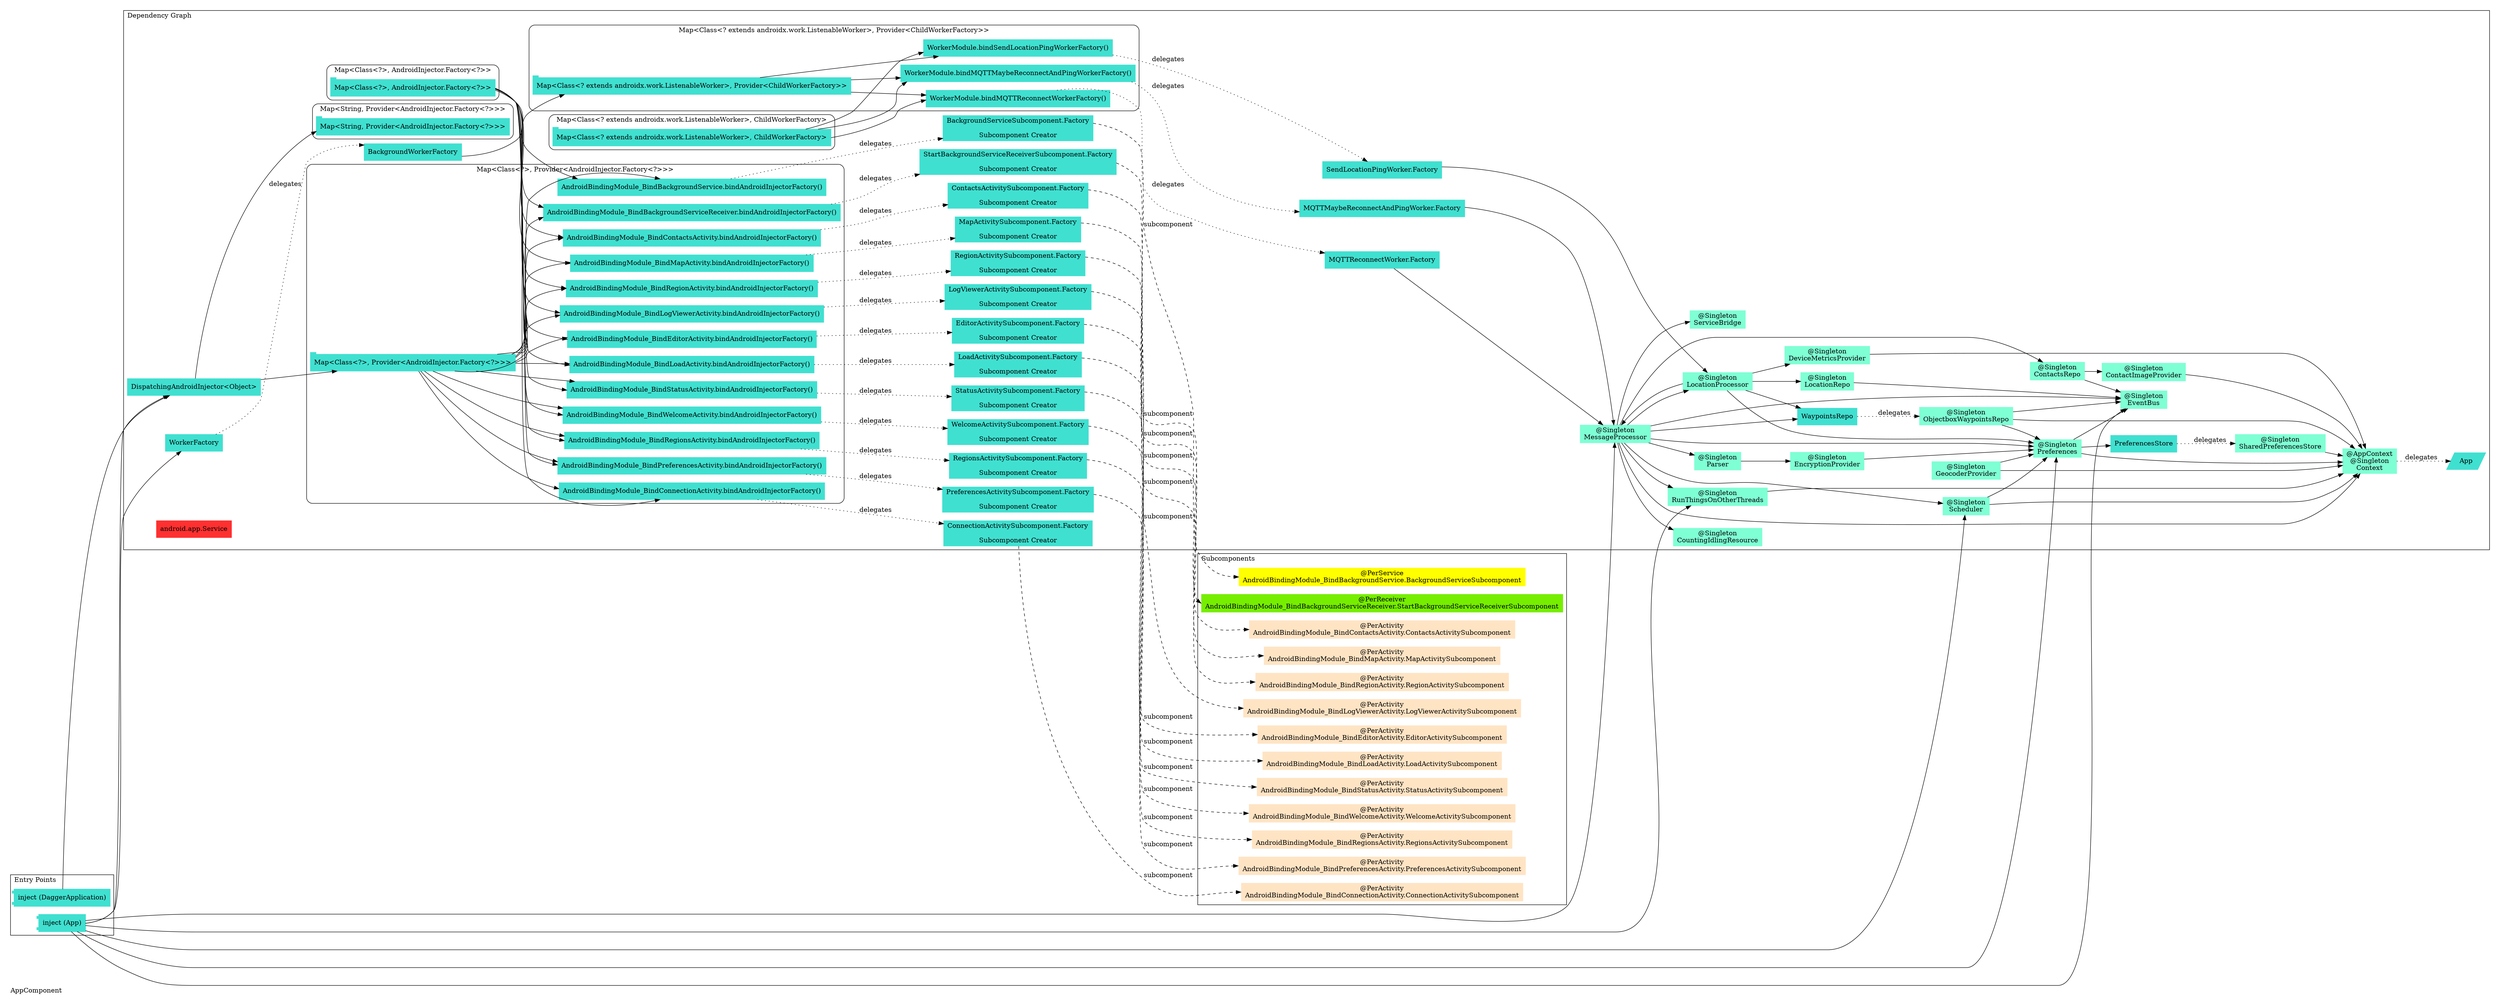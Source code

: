 digraph "org.owntracks.android.injection.components.AppComponent" {
  graph [rankdir="LR", labeljust="l", label="AppComponent", pad="0.2", compound="true"]
  node [shape="rectangle", style="filled", color="turquoise"]
  subgraph "cluster_Entry Points" {
    graph [labeljust="l", label="Entry Points"]
    node [shape="component", penwidth="2"]
    "c98b7011-181b-4b30-89c9-69c6d827ca97" [label="inject (DaggerApplication)", color="turquoise", shape="component"]
    "aad21a4a-1b6e-40b7-a9e8-30e2c4f502e3" [label="inject (App)", color="turquoise", shape="component"]
  }
  subgraph "cluster_Dependency Graph" {
    graph [labeljust="l", label="Dependency Graph"]
    "717a58e8-ed80-4d94-8b85-f9e0940a5eeb" [label="DispatchingAndroidInjector<Object>", color="turquoise"]
    "8c663e45-addf-49a9-af78-b6c3567c7ea9" [label="@Singleton\nPreferences", color="aquamarine"]
    "7f1e0724-6986-44ac-8d22-61dafe8b58c9" [label="@Singleton\nRunThingsOnOtherThreads", color="aquamarine"]
    "b5640dd3-1513-43f3-a800-39987e5097a0" [label="@Singleton\nMessageProcessor", color="aquamarine"]
    "64ebc4d3-e089-44f7-8a42-52b7bac20da5" [label="@Singleton\nEventBus", color="aquamarine"]
    "241c55b3-6d70-469f-b6b2-c7a59f3c00fc" [label="WorkerFactory", color="turquoise"]
    "f7deb9fa-0516-4beb-89d7-c841a7040e3d" [label="@Singleton\nScheduler", color="aquamarine"]
    "9192a2d4-689b-49d5-8f47-dcd2118db20e" [label="AndroidBindingModule_BindContactsActivity.bindAndroidInjectorFactory()", color="turquoise"]
    "ae4e2832-27c5-4ce2-93e5-2f5cfc59a85f" [label="AndroidBindingModule_BindMapActivity.bindAndroidInjectorFactory()", color="turquoise"]
    "fd01e2bc-0d99-403b-9744-ff3d856e04b7" [label="AndroidBindingModule_BindPreferencesActivity.bindAndroidInjectorFactory()", color="turquoise"]
    "ad81471c-860a-41cf-aae9-6fe86150a086" [label="AndroidBindingModule_BindConnectionActivity.bindAndroidInjectorFactory()", color="turquoise"]
    "1c32df64-3000-48fb-91ec-6514abce378d" [label="AndroidBindingModule_BindLogViewerActivity.bindAndroidInjectorFactory()", color="turquoise"]
    "9f048178-f1c5-4c17-a633-25339fe8a3ef" [label="AndroidBindingModule_BindEditorActivity.bindAndroidInjectorFactory()", color="turquoise"]
    "fae347f5-a785-4cea-ad10-299dea15f1fd" [label="AndroidBindingModule_BindLoadActivity.bindAndroidInjectorFactory()", color="turquoise"]
    "80f547fd-f888-445a-8ab2-4299a315d392" [label="AndroidBindingModule_BindStatusActivity.bindAndroidInjectorFactory()", color="turquoise"]
    "efbd1299-afca-429b-ad1f-b7df169d6f44" [label="AndroidBindingModule_BindWelcomeActivity.bindAndroidInjectorFactory()", color="turquoise"]
    "de9db2d3-fd5a-4795-bfa3-e712d178b980" [label="AndroidBindingModule_BindRegionsActivity.bindAndroidInjectorFactory()", color="turquoise"]
    "5c853538-c169-45a8-819b-1d2afe04ae22" [label="AndroidBindingModule_BindRegionActivity.bindAndroidInjectorFactory()", color="turquoise"]
    "9f063f36-b46b-4c2e-8a66-fe77ef13cb2c" [label="AndroidBindingModule_BindBackgroundService.bindAndroidInjectorFactory()", color="turquoise"]
    "0b80fa79-706b-49fa-8e5b-a555ac8ac3e0" [label="AndroidBindingModule_BindBackgroundServiceReceiver.bindAndroidInjectorFactory()", color="turquoise"]
    "45bd8996-89fe-42fe-99c5-5124922327c0" [label="ContactsActivitySubcomponent.Factory\n\nSubcomponent Creator", color="turquoise"]
    "20d9f8d2-827c-4454-9f52-d2aed80f648a" [label="MapActivitySubcomponent.Factory\n\nSubcomponent Creator", color="turquoise"]
    "8f365230-4226-4d9c-abf7-02fcdf2c3985" [label="PreferencesActivitySubcomponent.Factory\n\nSubcomponent Creator", color="turquoise"]
    "7a7d539e-9f96-4e26-bd99-08f6f6e72c0f" [label="ConnectionActivitySubcomponent.Factory\n\nSubcomponent Creator", color="turquoise"]
    "2db0fd3c-9751-4778-b8fc-aac57aee93bd" [label="LogViewerActivitySubcomponent.Factory\n\nSubcomponent Creator", color="turquoise"]
    "dc47bab9-6e1e-400c-9c63-6b8fffc257e8" [label="EditorActivitySubcomponent.Factory\n\nSubcomponent Creator", color="turquoise"]
    "84e5209c-271b-46b3-b3b1-e43bc55fe5be" [label="LoadActivitySubcomponent.Factory\n\nSubcomponent Creator", color="turquoise"]
    "f6d6210e-e56f-4007-8eba-3ed7ca12a28e" [label="StatusActivitySubcomponent.Factory\n\nSubcomponent Creator", color="turquoise"]
    "010e152b-7f0a-4e8c-989e-17691dc551b7" [label="WelcomeActivitySubcomponent.Factory\n\nSubcomponent Creator", color="turquoise"]
    "0c7e0e3c-23f2-4d6b-b90f-1685a54d2704" [label="RegionsActivitySubcomponent.Factory\n\nSubcomponent Creator", color="turquoise"]
    "fe0c1235-7961-4948-8d89-384da3f6abf8" [label="RegionActivitySubcomponent.Factory\n\nSubcomponent Creator", color="turquoise"]
    "4ce6325f-8e8e-4b29-820e-0441a837feb9" [label="BackgroundServiceSubcomponent.Factory\n\nSubcomponent Creator", color="turquoise"]
    "7d18401c-7820-4109-b6b3-fdada0ce2384" [label="StartBackgroundServiceReceiverSubcomponent.Factory\n\nSubcomponent Creator", color="turquoise"]
    "7021a96c-939f-402a-9e01-de49d5d1e24d" [label="@AppContext\n@Singleton\nContext", color="aquamarine"]
    "7bfe412c-4951-427f-8ced-897dfd602a64" [label="PreferencesStore", color="turquoise"]
    "2a2a21e6-fde5-4e8e-b5f6-1707c3da6754" [label="App", color="turquoise", shape="parallelogram"]
    "07de06fc-8e00-4a67-b79a-143089c52313" [label="@Singleton\nSharedPreferencesStore", color="aquamarine"]
    "b888e3a5-d9d1-4eb8-b91b-7acea25c3ae0" [label="@Singleton\nContactsRepo", color="aquamarine"]
    "f0800bd4-723c-4d6f-86c3-e54fd65954ff" [label="WaypointsRepo", color="turquoise"]
    "4e72779e-b6a5-4960-a6ee-d2f195584c4e" [label="@Singleton\nParser", color="aquamarine"]
    "19ef1784-4c5d-4ada-a852-621f34a52052" [label="@Singleton\nServiceBridge", color="aquamarine"]
    "f10b4afd-ca51-4664-bc41-e339736fb8e8" [label="@Singleton\nLocationProcessor", color="aquamarine"]
    "67a1c100-01f5-4313-8377-ee3f073fb953" [label="@Singleton\nCountingIdlingResource", color="aquamarine"]
    "506227ad-215e-4d8c-bc94-d6c2024461fc" [label="@Singleton\nContactImageProvider", color="aquamarine"]
    "7c48a0f1-6b69-4d69-918f-aba2f816202c" [label="@Singleton\nObjectboxWaypointsRepo", color="aquamarine"]
    "0f7ec252-ce31-414e-aeb5-6243fb884ef8" [label="@Singleton\nEncryptionProvider", color="aquamarine"]
    "2edd7505-80f5-4b9b-85f9-dc02b995837a" [label="@Singleton\nLocationRepo", color="aquamarine"]
    "1ef9e381-b43c-464d-866e-db4b2cd601d1" [label="@Singleton\nDeviceMetricsProvider", color="aquamarine"]
    "0b3eedda-910e-494f-b1c4-9be8787fd0d5" [label="BackgroundWorkerFactory", color="turquoise"]
    "d03eda7a-cdf7-449c-8a2b-916e767945dc" [label="WorkerModule.bindMQTTMaybeReconnectAndPingWorkerFactory()", color="turquoise"]
    "d51aa6bd-7f5d-4b29-b711-c5bf2b0b0c9f" [label="WorkerModule.bindMQTTReconnectWorkerFactory()", color="turquoise"]
    "b163c278-9dc1-4f75-807a-39ec4a6d1141" [label="WorkerModule.bindSendLocationPingWorkerFactory()", color="turquoise"]
    "c0a9da25-00aa-494a-a86c-6d9db660ced3" [label="MQTTMaybeReconnectAndPingWorker.Factory", color="turquoise"]
    "f26b8217-e4a5-4fa6-8ec6-ff862169ffc8" [label="MQTTReconnectWorker.Factory", color="turquoise"]
    "05cd4e30-7628-4bfc-8498-96c21e5912db" [label="SendLocationPingWorker.Factory", color="turquoise"]
    "2e7cd3b3-18ce-40f1-8850-1ff9f6ffbf88" [label="@Singleton\nGeocoderProvider", color="aquamarine"]
    "df89b90b-4238-4875-9eea-021bd303f703" [label="android.app.Service", color="firebrick1"]
    subgraph "cluster_Map<Class<?>, Provider<AndroidInjector.Factory<?>>>" {
      graph [label="Map<Class<?>, Provider<AndroidInjector.Factory<?>>>", labeljust="c", style="rounded", color="black"]
      "bd6da598-2ecb-459c-9bf8-b47bb799a83f" [label="Map<Class<?>, Provider<AndroidInjector.Factory<?>>>", color="turquoise", shape="tab"]
      "ae4e2832-27c5-4ce2-93e5-2f5cfc59a85f" [label="AndroidBindingModule_BindMapActivity.bindAndroidInjectorFactory()", color="turquoise"]
      "efbd1299-afca-429b-ad1f-b7df169d6f44" [label="AndroidBindingModule_BindWelcomeActivity.bindAndroidInjectorFactory()", color="turquoise"]
      "5c853538-c169-45a8-819b-1d2afe04ae22" [label="AndroidBindingModule_BindRegionActivity.bindAndroidInjectorFactory()", color="turquoise"]
      "1c32df64-3000-48fb-91ec-6514abce378d" [label="AndroidBindingModule_BindLogViewerActivity.bindAndroidInjectorFactory()", color="turquoise"]
      "80f547fd-f888-445a-8ab2-4299a315d392" [label="AndroidBindingModule_BindStatusActivity.bindAndroidInjectorFactory()", color="turquoise"]
      "fae347f5-a785-4cea-ad10-299dea15f1fd" [label="AndroidBindingModule_BindLoadActivity.bindAndroidInjectorFactory()", color="turquoise"]
      "de9db2d3-fd5a-4795-bfa3-e712d178b980" [label="AndroidBindingModule_BindRegionsActivity.bindAndroidInjectorFactory()", color="turquoise"]
      "9f063f36-b46b-4c2e-8a66-fe77ef13cb2c" [label="AndroidBindingModule_BindBackgroundService.bindAndroidInjectorFactory()", color="turquoise"]
      "0b80fa79-706b-49fa-8e5b-a555ac8ac3e0" [label="AndroidBindingModule_BindBackgroundServiceReceiver.bindAndroidInjectorFactory()", color="turquoise"]
      "9f048178-f1c5-4c17-a633-25339fe8a3ef" [label="AndroidBindingModule_BindEditorActivity.bindAndroidInjectorFactory()", color="turquoise"]
      "ad81471c-860a-41cf-aae9-6fe86150a086" [label="AndroidBindingModule_BindConnectionActivity.bindAndroidInjectorFactory()", color="turquoise"]
      "fd01e2bc-0d99-403b-9744-ff3d856e04b7" [label="AndroidBindingModule_BindPreferencesActivity.bindAndroidInjectorFactory()", color="turquoise"]
      "9192a2d4-689b-49d5-8f47-dcd2118db20e" [label="AndroidBindingModule_BindContactsActivity.bindAndroidInjectorFactory()", color="turquoise"]
    }
    subgraph "cluster_Map<String, Provider<AndroidInjector.Factory<?>>>" {
      graph [label="Map<String, Provider<AndroidInjector.Factory<?>>>", labeljust="c", style="rounded", color="black"]
      "e9ec1083-ecca-4297-ae78-c893d2b65a62" [label="Map<String, Provider<AndroidInjector.Factory<?>>>", color="turquoise", shape="tab"]
    }
    subgraph "cluster_Map<Class<? extends androidx.work.ListenableWorker>, Provider<ChildWorkerFactory>>" {
      graph [label="Map<Class<? extends androidx.work.ListenableWorker>, Provider<ChildWorkerFactory>>", labeljust="c", style="rounded", color="black"]
      "4fc3bab8-910d-4514-8275-96fa04dde5e6" [label="Map<Class<? extends androidx.work.ListenableWorker>, Provider<ChildWorkerFactory>>", color="turquoise", shape="tab"]
      "d03eda7a-cdf7-449c-8a2b-916e767945dc" [label="WorkerModule.bindMQTTMaybeReconnectAndPingWorkerFactory()", color="turquoise"]
      "d51aa6bd-7f5d-4b29-b711-c5bf2b0b0c9f" [label="WorkerModule.bindMQTTReconnectWorkerFactory()", color="turquoise"]
      "b163c278-9dc1-4f75-807a-39ec4a6d1141" [label="WorkerModule.bindSendLocationPingWorkerFactory()", color="turquoise"]
    }
    subgraph "cluster_Map<Class<?>, AndroidInjector.Factory<?>>" {
      graph [label="Map<Class<?>, AndroidInjector.Factory<?>>", labeljust="c", style="rounded", color="black"]
      "7e503db6-1efb-4375-9859-7582e12e6bb2" [label="Map<Class<?>, AndroidInjector.Factory<?>>", color="turquoise", shape="tab"]
      "ae4e2832-27c5-4ce2-93e5-2f5cfc59a85f" [label="AndroidBindingModule_BindMapActivity.bindAndroidInjectorFactory()", color="turquoise"]
      "efbd1299-afca-429b-ad1f-b7df169d6f44" [label="AndroidBindingModule_BindWelcomeActivity.bindAndroidInjectorFactory()", color="turquoise"]
      "5c853538-c169-45a8-819b-1d2afe04ae22" [label="AndroidBindingModule_BindRegionActivity.bindAndroidInjectorFactory()", color="turquoise"]
      "1c32df64-3000-48fb-91ec-6514abce378d" [label="AndroidBindingModule_BindLogViewerActivity.bindAndroidInjectorFactory()", color="turquoise"]
      "80f547fd-f888-445a-8ab2-4299a315d392" [label="AndroidBindingModule_BindStatusActivity.bindAndroidInjectorFactory()", color="turquoise"]
      "fae347f5-a785-4cea-ad10-299dea15f1fd" [label="AndroidBindingModule_BindLoadActivity.bindAndroidInjectorFactory()", color="turquoise"]
      "9f063f36-b46b-4c2e-8a66-fe77ef13cb2c" [label="AndroidBindingModule_BindBackgroundService.bindAndroidInjectorFactory()", color="turquoise"]
      "de9db2d3-fd5a-4795-bfa3-e712d178b980" [label="AndroidBindingModule_BindRegionsActivity.bindAndroidInjectorFactory()", color="turquoise"]
      "0b80fa79-706b-49fa-8e5b-a555ac8ac3e0" [label="AndroidBindingModule_BindBackgroundServiceReceiver.bindAndroidInjectorFactory()", color="turquoise"]
      "9f048178-f1c5-4c17-a633-25339fe8a3ef" [label="AndroidBindingModule_BindEditorActivity.bindAndroidInjectorFactory()", color="turquoise"]
      "ad81471c-860a-41cf-aae9-6fe86150a086" [label="AndroidBindingModule_BindConnectionActivity.bindAndroidInjectorFactory()", color="turquoise"]
      "fd01e2bc-0d99-403b-9744-ff3d856e04b7" [label="AndroidBindingModule_BindPreferencesActivity.bindAndroidInjectorFactory()", color="turquoise"]
      "9192a2d4-689b-49d5-8f47-dcd2118db20e" [label="AndroidBindingModule_BindContactsActivity.bindAndroidInjectorFactory()", color="turquoise"]
    }
    subgraph "cluster_Map<Class<? extends androidx.work.ListenableWorker>, ChildWorkerFactory>" {
      graph [label="Map<Class<? extends androidx.work.ListenableWorker>, ChildWorkerFactory>", labeljust="c", style="rounded", color="black"]
      "71603a53-e838-49eb-bcc9-ccfb7a67ac22" [label="Map<Class<? extends androidx.work.ListenableWorker>, ChildWorkerFactory>", color="turquoise", shape="tab"]
      "d03eda7a-cdf7-449c-8a2b-916e767945dc" [label="WorkerModule.bindMQTTMaybeReconnectAndPingWorkerFactory()", color="turquoise"]
      "d51aa6bd-7f5d-4b29-b711-c5bf2b0b0c9f" [label="WorkerModule.bindMQTTReconnectWorkerFactory()", color="turquoise"]
      "b163c278-9dc1-4f75-807a-39ec4a6d1141" [label="WorkerModule.bindSendLocationPingWorkerFactory()", color="turquoise"]
    }
  }
  subgraph "cluster_Subcomponents" {
    graph [labeljust="l", shape="folder", label="Subcomponents"]
    "52a1d81c-f73a-478b-90fc-659983fb7aea" [label="@PerActivity\nAndroidBindingModule_BindContactsActivity.ContactsActivitySubcomponent", href="full_org.owntracks.android.injection.modules.AndroidBindingModule_BindContactsActivity.ContactsActivitySubcomponent.svg", color="bisque"]
    "76464d39-f26a-4219-81bc-1454b6fc2ccd" [label="@PerActivity\nAndroidBindingModule_BindMapActivity.MapActivitySubcomponent", href="full_org.owntracks.android.injection.modules.AndroidBindingModule_BindMapActivity.MapActivitySubcomponent.svg", color="bisque"]
    "f94bb2fc-9b5e-42fa-8bbd-173042045914" [label="@PerActivity\nAndroidBindingModule_BindPreferencesActivity.PreferencesActivitySubcomponent", href="full_org.owntracks.android.injection.modules.AndroidBindingModule_BindPreferencesActivity.PreferencesActivitySubcomponent.svg", color="bisque"]
    "0301b155-5ebc-4043-b659-4b2b622ae0a2" [label="@PerActivity\nAndroidBindingModule_BindConnectionActivity.ConnectionActivitySubcomponent", href="full_org.owntracks.android.injection.modules.AndroidBindingModule_BindConnectionActivity.ConnectionActivitySubcomponent.svg", color="bisque"]
    "fe728d99-e8b7-4960-9dc1-fd3899b045b4" [label="@PerActivity\nAndroidBindingModule_BindLogViewerActivity.LogViewerActivitySubcomponent", href="full_org.owntracks.android.injection.modules.AndroidBindingModule_BindLogViewerActivity.LogViewerActivitySubcomponent.svg", color="bisque"]
    "844dc89c-638f-4912-bd62-7e26dde2cd9c" [label="@PerActivity\nAndroidBindingModule_BindEditorActivity.EditorActivitySubcomponent", href="full_org.owntracks.android.injection.modules.AndroidBindingModule_BindEditorActivity.EditorActivitySubcomponent.svg", color="bisque"]
    "93c421ad-5991-45fe-85e9-f841b4d9bd06" [label="@PerActivity\nAndroidBindingModule_BindLoadActivity.LoadActivitySubcomponent", href="full_org.owntracks.android.injection.modules.AndroidBindingModule_BindLoadActivity.LoadActivitySubcomponent.svg", color="bisque"]
    "1960a386-2496-48da-a724-c2ef703e9531" [label="@PerActivity\nAndroidBindingModule_BindStatusActivity.StatusActivitySubcomponent", href="full_org.owntracks.android.injection.modules.AndroidBindingModule_BindStatusActivity.StatusActivitySubcomponent.svg", color="bisque"]
    "8a110b89-46bd-434e-a059-23873d2e690f" [label="@PerActivity\nAndroidBindingModule_BindWelcomeActivity.WelcomeActivitySubcomponent", href="full_org.owntracks.android.injection.modules.AndroidBindingModule_BindWelcomeActivity.WelcomeActivitySubcomponent.svg", color="bisque"]
    "0ab7f067-eeae-4102-8df9-bfafee067724" [label="@PerActivity\nAndroidBindingModule_BindRegionsActivity.RegionsActivitySubcomponent", href="full_org.owntracks.android.injection.modules.AndroidBindingModule_BindRegionsActivity.RegionsActivitySubcomponent.svg", color="bisque"]
    "cdd39fd4-b025-48e3-aca9-bf0cdf2bd02a" [label="@PerActivity\nAndroidBindingModule_BindRegionActivity.RegionActivitySubcomponent", href="full_org.owntracks.android.injection.modules.AndroidBindingModule_BindRegionActivity.RegionActivitySubcomponent.svg", color="bisque"]
    "f2182236-14dd-41ee-a046-515277d5ce70" [label="@PerService\nAndroidBindingModule_BindBackgroundService.BackgroundServiceSubcomponent", href="full_org.owntracks.android.injection.modules.AndroidBindingModule_BindBackgroundService.BackgroundServiceSubcomponent.svg", color="yellow1"]
    "589866ec-4aef-4ebc-9932-0d1c3c14c1b9" [label="@PerReceiver\nAndroidBindingModule_BindBackgroundServiceReceiver.StartBackgroundServiceReceiverSubcomponent", href="full_org.owntracks.android.injection.modules.AndroidBindingModule_BindBackgroundServiceReceiver.StartBackgroundServiceReceiverSubcomponent.svg", color="chartreuse2"]
  }
  "c98b7011-181b-4b30-89c9-69c6d827ca97" -> "717a58e8-ed80-4d94-8b85-f9e0940a5eeb"
  "aad21a4a-1b6e-40b7-a9e8-30e2c4f502e3" -> "64ebc4d3-e089-44f7-8a42-52b7bac20da5"
  "aad21a4a-1b6e-40b7-a9e8-30e2c4f502e3" -> "f7deb9fa-0516-4beb-89d7-c841a7040e3d"
  "aad21a4a-1b6e-40b7-a9e8-30e2c4f502e3" -> "7f1e0724-6986-44ac-8d22-61dafe8b58c9"
  "aad21a4a-1b6e-40b7-a9e8-30e2c4f502e3" -> "b5640dd3-1513-43f3-a800-39987e5097a0"
  "aad21a4a-1b6e-40b7-a9e8-30e2c4f502e3" -> "717a58e8-ed80-4d94-8b85-f9e0940a5eeb"
  "aad21a4a-1b6e-40b7-a9e8-30e2c4f502e3" -> "241c55b3-6d70-469f-b6b2-c7a59f3c00fc"
  "aad21a4a-1b6e-40b7-a9e8-30e2c4f502e3" -> "8c663e45-addf-49a9-af78-b6c3567c7ea9"
  "717a58e8-ed80-4d94-8b85-f9e0940a5eeb" -> "bd6da598-2ecb-459c-9bf8-b47bb799a83f"
  "717a58e8-ed80-4d94-8b85-f9e0940a5eeb" -> "e9ec1083-ecca-4297-ae78-c893d2b65a62"
  "0f7ec252-ce31-414e-aeb5-6243fb884ef8" -> "8c663e45-addf-49a9-af78-b6c3567c7ea9"
  "b5640dd3-1513-43f3-a800-39987e5097a0" -> "8c663e45-addf-49a9-af78-b6c3567c7ea9"
  "2e7cd3b3-18ce-40f1-8850-1ff9f6ffbf88" -> "8c663e45-addf-49a9-af78-b6c3567c7ea9"
  "f10b4afd-ca51-4664-bc41-e339736fb8e8" -> "8c663e45-addf-49a9-af78-b6c3567c7ea9"
  "f7deb9fa-0516-4beb-89d7-c841a7040e3d" -> "8c663e45-addf-49a9-af78-b6c3567c7ea9"
  "7c48a0f1-6b69-4d69-918f-aba2f816202c" -> "8c663e45-addf-49a9-af78-b6c3567c7ea9"
  "8c663e45-addf-49a9-af78-b6c3567c7ea9" -> "7021a96c-939f-402a-9e01-de49d5d1e24d"
  "8c663e45-addf-49a9-af78-b6c3567c7ea9" -> "64ebc4d3-e089-44f7-8a42-52b7bac20da5"
  "8c663e45-addf-49a9-af78-b6c3567c7ea9" -> "7bfe412c-4951-427f-8ced-897dfd602a64"
  "b5640dd3-1513-43f3-a800-39987e5097a0" -> "7f1e0724-6986-44ac-8d22-61dafe8b58c9"
  "7f1e0724-6986-44ac-8d22-61dafe8b58c9" -> "7021a96c-939f-402a-9e01-de49d5d1e24d"
  "f10b4afd-ca51-4664-bc41-e339736fb8e8" -> "b5640dd3-1513-43f3-a800-39987e5097a0"
  "f26b8217-e4a5-4fa6-8ec6-ff862169ffc8" -> "b5640dd3-1513-43f3-a800-39987e5097a0"
  "c0a9da25-00aa-494a-a86c-6d9db660ced3" -> "b5640dd3-1513-43f3-a800-39987e5097a0"
  "b5640dd3-1513-43f3-a800-39987e5097a0" -> "7021a96c-939f-402a-9e01-de49d5d1e24d"
  "b5640dd3-1513-43f3-a800-39987e5097a0" -> "64ebc4d3-e089-44f7-8a42-52b7bac20da5"
  "b5640dd3-1513-43f3-a800-39987e5097a0" -> "b888e3a5-d9d1-4eb8-b91b-7acea25c3ae0"
  "b5640dd3-1513-43f3-a800-39987e5097a0" -> "f10b4afd-ca51-4664-bc41-e339736fb8e8"
  "b5640dd3-1513-43f3-a800-39987e5097a0" -> "67a1c100-01f5-4313-8377-ee3f073fb953"
  "b5640dd3-1513-43f3-a800-39987e5097a0" -> "f7deb9fa-0516-4beb-89d7-c841a7040e3d"
  "b5640dd3-1513-43f3-a800-39987e5097a0" -> "4e72779e-b6a5-4960-a6ee-d2f195584c4e"
  "b5640dd3-1513-43f3-a800-39987e5097a0" -> "f0800bd4-723c-4d6f-86c3-e54fd65954ff"
  "b5640dd3-1513-43f3-a800-39987e5097a0" -> "19ef1784-4c5d-4ada-a852-621f34a52052"
  "b888e3a5-d9d1-4eb8-b91b-7acea25c3ae0" -> "64ebc4d3-e089-44f7-8a42-52b7bac20da5"
  "7c48a0f1-6b69-4d69-918f-aba2f816202c" -> "64ebc4d3-e089-44f7-8a42-52b7bac20da5"
  "2edd7505-80f5-4b9b-85f9-dc02b995837a" -> "64ebc4d3-e089-44f7-8a42-52b7bac20da5"
  "241c55b3-6d70-469f-b6b2-c7a59f3c00fc" -> "0b3eedda-910e-494f-b1c4-9be8787fd0d5" [style="dotted", label="delegates"]
  "f7deb9fa-0516-4beb-89d7-c841a7040e3d" -> "7021a96c-939f-402a-9e01-de49d5d1e24d"
  "bd6da598-2ecb-459c-9bf8-b47bb799a83f" -> "fd01e2bc-0d99-403b-9744-ff3d856e04b7"
  "bd6da598-2ecb-459c-9bf8-b47bb799a83f" -> "ad81471c-860a-41cf-aae9-6fe86150a086"
  "bd6da598-2ecb-459c-9bf8-b47bb799a83f" -> "ae4e2832-27c5-4ce2-93e5-2f5cfc59a85f"
  "bd6da598-2ecb-459c-9bf8-b47bb799a83f" -> "1c32df64-3000-48fb-91ec-6514abce378d"
  "bd6da598-2ecb-459c-9bf8-b47bb799a83f" -> "80f547fd-f888-445a-8ab2-4299a315d392"
  "bd6da598-2ecb-459c-9bf8-b47bb799a83f" -> "de9db2d3-fd5a-4795-bfa3-e712d178b980"
  "bd6da598-2ecb-459c-9bf8-b47bb799a83f" -> "9f063f36-b46b-4c2e-8a66-fe77ef13cb2c"
  "bd6da598-2ecb-459c-9bf8-b47bb799a83f" -> "9192a2d4-689b-49d5-8f47-dcd2118db20e"
  "bd6da598-2ecb-459c-9bf8-b47bb799a83f" -> "efbd1299-afca-429b-ad1f-b7df169d6f44"
  "bd6da598-2ecb-459c-9bf8-b47bb799a83f" -> "9f048178-f1c5-4c17-a633-25339fe8a3ef"
  "bd6da598-2ecb-459c-9bf8-b47bb799a83f" -> "fae347f5-a785-4cea-ad10-299dea15f1fd"
  "bd6da598-2ecb-459c-9bf8-b47bb799a83f" -> "5c853538-c169-45a8-819b-1d2afe04ae22"
  "bd6da598-2ecb-459c-9bf8-b47bb799a83f" -> "0b80fa79-706b-49fa-8e5b-a555ac8ac3e0"
  "7e503db6-1efb-4375-9859-7582e12e6bb2" -> "9192a2d4-689b-49d5-8f47-dcd2118db20e"
  "9192a2d4-689b-49d5-8f47-dcd2118db20e" -> "45bd8996-89fe-42fe-99c5-5124922327c0" [style="dotted", label="delegates"]
  "7e503db6-1efb-4375-9859-7582e12e6bb2" -> "ae4e2832-27c5-4ce2-93e5-2f5cfc59a85f"
  "ae4e2832-27c5-4ce2-93e5-2f5cfc59a85f" -> "20d9f8d2-827c-4454-9f52-d2aed80f648a" [style="dotted", label="delegates"]
  "7e503db6-1efb-4375-9859-7582e12e6bb2" -> "fd01e2bc-0d99-403b-9744-ff3d856e04b7"
  "fd01e2bc-0d99-403b-9744-ff3d856e04b7" -> "8f365230-4226-4d9c-abf7-02fcdf2c3985" [style="dotted", label="delegates"]
  "7e503db6-1efb-4375-9859-7582e12e6bb2" -> "ad81471c-860a-41cf-aae9-6fe86150a086"
  "ad81471c-860a-41cf-aae9-6fe86150a086" -> "7a7d539e-9f96-4e26-bd99-08f6f6e72c0f" [style="dotted", label="delegates"]
  "7e503db6-1efb-4375-9859-7582e12e6bb2" -> "1c32df64-3000-48fb-91ec-6514abce378d"
  "1c32df64-3000-48fb-91ec-6514abce378d" -> "2db0fd3c-9751-4778-b8fc-aac57aee93bd" [style="dotted", label="delegates"]
  "7e503db6-1efb-4375-9859-7582e12e6bb2" -> "9f048178-f1c5-4c17-a633-25339fe8a3ef"
  "9f048178-f1c5-4c17-a633-25339fe8a3ef" -> "dc47bab9-6e1e-400c-9c63-6b8fffc257e8" [style="dotted", label="delegates"]
  "7e503db6-1efb-4375-9859-7582e12e6bb2" -> "fae347f5-a785-4cea-ad10-299dea15f1fd"
  "fae347f5-a785-4cea-ad10-299dea15f1fd" -> "84e5209c-271b-46b3-b3b1-e43bc55fe5be" [style="dotted", label="delegates"]
  "7e503db6-1efb-4375-9859-7582e12e6bb2" -> "80f547fd-f888-445a-8ab2-4299a315d392"
  "80f547fd-f888-445a-8ab2-4299a315d392" -> "f6d6210e-e56f-4007-8eba-3ed7ca12a28e" [style="dotted", label="delegates"]
  "7e503db6-1efb-4375-9859-7582e12e6bb2" -> "efbd1299-afca-429b-ad1f-b7df169d6f44"
  "efbd1299-afca-429b-ad1f-b7df169d6f44" -> "010e152b-7f0a-4e8c-989e-17691dc551b7" [style="dotted", label="delegates"]
  "7e503db6-1efb-4375-9859-7582e12e6bb2" -> "de9db2d3-fd5a-4795-bfa3-e712d178b980"
  "de9db2d3-fd5a-4795-bfa3-e712d178b980" -> "0c7e0e3c-23f2-4d6b-b90f-1685a54d2704" [style="dotted", label="delegates"]
  "7e503db6-1efb-4375-9859-7582e12e6bb2" -> "5c853538-c169-45a8-819b-1d2afe04ae22"
  "5c853538-c169-45a8-819b-1d2afe04ae22" -> "fe0c1235-7961-4948-8d89-384da3f6abf8" [style="dotted", label="delegates"]
  "7e503db6-1efb-4375-9859-7582e12e6bb2" -> "9f063f36-b46b-4c2e-8a66-fe77ef13cb2c"
  "9f063f36-b46b-4c2e-8a66-fe77ef13cb2c" -> "4ce6325f-8e8e-4b29-820e-0441a837feb9" [style="dotted", label="delegates"]
  "7e503db6-1efb-4375-9859-7582e12e6bb2" -> "0b80fa79-706b-49fa-8e5b-a555ac8ac3e0"
  "0b80fa79-706b-49fa-8e5b-a555ac8ac3e0" -> "7d18401c-7820-4109-b6b3-fdada0ce2384" [style="dotted", label="delegates"]
  "45bd8996-89fe-42fe-99c5-5124922327c0" -> "52a1d81c-f73a-478b-90fc-659983fb7aea" [style="dashed", label="subcomponent", headport="w"]
  "20d9f8d2-827c-4454-9f52-d2aed80f648a" -> "76464d39-f26a-4219-81bc-1454b6fc2ccd" [style="dashed", label="subcomponent", headport="w"]
  "8f365230-4226-4d9c-abf7-02fcdf2c3985" -> "f94bb2fc-9b5e-42fa-8bbd-173042045914" [style="dashed", label="subcomponent", headport="w"]
  "7a7d539e-9f96-4e26-bd99-08f6f6e72c0f" -> "0301b155-5ebc-4043-b659-4b2b622ae0a2" [style="dashed", label="subcomponent", headport="w"]
  "2db0fd3c-9751-4778-b8fc-aac57aee93bd" -> "fe728d99-e8b7-4960-9dc1-fd3899b045b4" [style="dashed", label="subcomponent", headport="w"]
  "dc47bab9-6e1e-400c-9c63-6b8fffc257e8" -> "844dc89c-638f-4912-bd62-7e26dde2cd9c" [style="dashed", label="subcomponent", headport="w"]
  "84e5209c-271b-46b3-b3b1-e43bc55fe5be" -> "93c421ad-5991-45fe-85e9-f841b4d9bd06" [style="dashed", label="subcomponent", headport="w"]
  "f6d6210e-e56f-4007-8eba-3ed7ca12a28e" -> "1960a386-2496-48da-a724-c2ef703e9531" [style="dashed", label="subcomponent", headport="w"]
  "010e152b-7f0a-4e8c-989e-17691dc551b7" -> "8a110b89-46bd-434e-a059-23873d2e690f" [style="dashed", label="subcomponent", headport="w"]
  "0c7e0e3c-23f2-4d6b-b90f-1685a54d2704" -> "0ab7f067-eeae-4102-8df9-bfafee067724" [style="dashed", label="subcomponent", headport="w"]
  "fe0c1235-7961-4948-8d89-384da3f6abf8" -> "cdd39fd4-b025-48e3-aca9-bf0cdf2bd02a" [style="dashed", label="subcomponent", headport="w"]
  "4ce6325f-8e8e-4b29-820e-0441a837feb9" -> "f2182236-14dd-41ee-a046-515277d5ce70" [style="dashed", label="subcomponent", headport="w"]
  "7d18401c-7820-4109-b6b3-fdada0ce2384" -> "589866ec-4aef-4ebc-9932-0d1c3c14c1b9" [style="dashed", label="subcomponent", headport="w"]
  "2e7cd3b3-18ce-40f1-8850-1ff9f6ffbf88" -> "7021a96c-939f-402a-9e01-de49d5d1e24d"
  "1ef9e381-b43c-464d-866e-db4b2cd601d1" -> "7021a96c-939f-402a-9e01-de49d5d1e24d"
  "506227ad-215e-4d8c-bc94-d6c2024461fc" -> "7021a96c-939f-402a-9e01-de49d5d1e24d"
  "7c48a0f1-6b69-4d69-918f-aba2f816202c" -> "7021a96c-939f-402a-9e01-de49d5d1e24d"
  "07de06fc-8e00-4a67-b79a-143089c52313" -> "7021a96c-939f-402a-9e01-de49d5d1e24d"
  "7021a96c-939f-402a-9e01-de49d5d1e24d" -> "2a2a21e6-fde5-4e8e-b5f6-1707c3da6754" [style="dotted", label="delegates"]
  "7bfe412c-4951-427f-8ced-897dfd602a64" -> "07de06fc-8e00-4a67-b79a-143089c52313" [style="dotted", label="delegates"]
  "b888e3a5-d9d1-4eb8-b91b-7acea25c3ae0" -> "506227ad-215e-4d8c-bc94-d6c2024461fc"
  "f10b4afd-ca51-4664-bc41-e339736fb8e8" -> "f0800bd4-723c-4d6f-86c3-e54fd65954ff"
  "f0800bd4-723c-4d6f-86c3-e54fd65954ff" -> "7c48a0f1-6b69-4d69-918f-aba2f816202c" [style="dotted", label="delegates"]
  "4e72779e-b6a5-4960-a6ee-d2f195584c4e" -> "0f7ec252-ce31-414e-aeb5-6243fb884ef8"
  "05cd4e30-7628-4bfc-8498-96c21e5912db" -> "f10b4afd-ca51-4664-bc41-e339736fb8e8"
  "f10b4afd-ca51-4664-bc41-e339736fb8e8" -> "2edd7505-80f5-4b9b-85f9-dc02b995837a"
  "f10b4afd-ca51-4664-bc41-e339736fb8e8" -> "1ef9e381-b43c-464d-866e-db4b2cd601d1"
  "0b3eedda-910e-494f-b1c4-9be8787fd0d5" -> "4fc3bab8-910d-4514-8275-96fa04dde5e6"
  "4fc3bab8-910d-4514-8275-96fa04dde5e6" -> "d51aa6bd-7f5d-4b29-b711-c5bf2b0b0c9f"
  "4fc3bab8-910d-4514-8275-96fa04dde5e6" -> "b163c278-9dc1-4f75-807a-39ec4a6d1141"
  "4fc3bab8-910d-4514-8275-96fa04dde5e6" -> "d03eda7a-cdf7-449c-8a2b-916e767945dc"
  "71603a53-e838-49eb-bcc9-ccfb7a67ac22" -> "d03eda7a-cdf7-449c-8a2b-916e767945dc"
  "d03eda7a-cdf7-449c-8a2b-916e767945dc" -> "c0a9da25-00aa-494a-a86c-6d9db660ced3" [style="dotted", label="delegates"]
  "71603a53-e838-49eb-bcc9-ccfb7a67ac22" -> "d51aa6bd-7f5d-4b29-b711-c5bf2b0b0c9f"
  "d51aa6bd-7f5d-4b29-b711-c5bf2b0b0c9f" -> "f26b8217-e4a5-4fa6-8ec6-ff862169ffc8" [style="dotted", label="delegates"]
  "71603a53-e838-49eb-bcc9-ccfb7a67ac22" -> "b163c278-9dc1-4f75-807a-39ec4a6d1141"
  "b163c278-9dc1-4f75-807a-39ec4a6d1141" -> "05cd4e30-7628-4bfc-8498-96c21e5912db" [style="dotted", label="delegates"]
}
